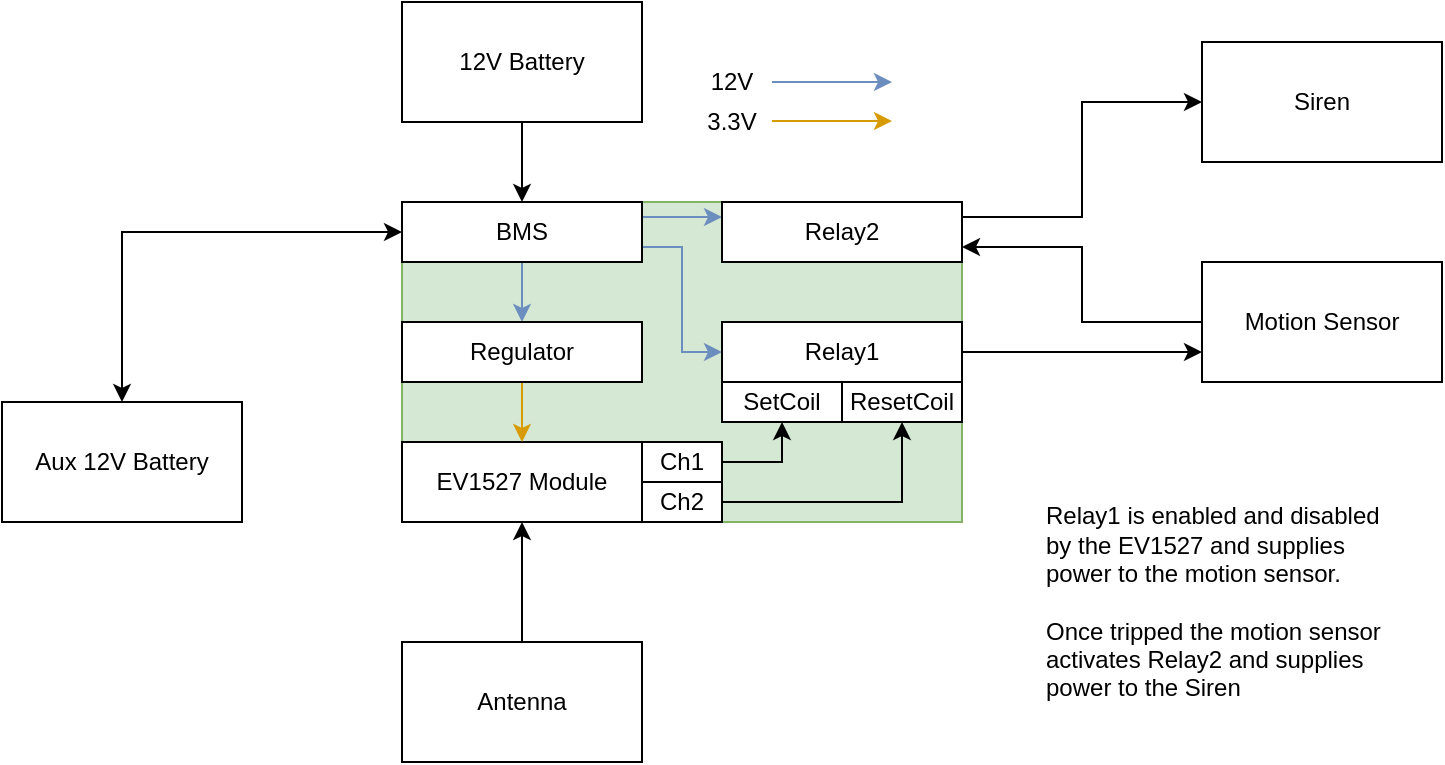 <mxfile version="13.8.2" type="github">
  <diagram id="VFYkWOyQrFgfCgSsyagO" name="Overview">
    <mxGraphModel dx="774" dy="548" grid="1" gridSize="10" guides="1" tooltips="1" connect="1" arrows="1" fold="1" page="1" pageScale="1" pageWidth="850" pageHeight="1100" math="0" shadow="0">
      <root>
        <mxCell id="0" />
        <mxCell id="1" parent="0" />
        <mxCell id="4uYYf8xD5izp8TEkNXEM-1" value="Siren" style="rounded=0;whiteSpace=wrap;html=1;" parent="1" vertex="1">
          <mxGeometry x="640" y="300" width="120" height="60" as="geometry" />
        </mxCell>
        <mxCell id="4uYYf8xD5izp8TEkNXEM-16" style="edgeStyle=orthogonalEdgeStyle;rounded=0;orthogonalLoop=1;jettySize=auto;html=1;exitX=0.5;exitY=1;exitDx=0;exitDy=0;entryX=0.5;entryY=0;entryDx=0;entryDy=0;startArrow=none;startFill=0;endArrow=classic;endFill=1;" parent="1" source="4uYYf8xD5izp8TEkNXEM-2" target="4uYYf8xD5izp8TEkNXEM-3" edge="1">
          <mxGeometry relative="1" as="geometry" />
        </mxCell>
        <mxCell id="4uYYf8xD5izp8TEkNXEM-2" value="12V Battery" style="rounded=0;whiteSpace=wrap;html=1;" parent="1" vertex="1">
          <mxGeometry x="240" y="280" width="120" height="60" as="geometry" />
        </mxCell>
        <mxCell id="4uYYf8xD5izp8TEkNXEM-4" value="Aux 12V Battery" style="rounded=0;whiteSpace=wrap;html=1;" parent="1" vertex="1">
          <mxGeometry x="40" y="480" width="120" height="60" as="geometry" />
        </mxCell>
        <mxCell id="4uYYf8xD5izp8TEkNXEM-7" value="" style="group" parent="1" vertex="1" connectable="0">
          <mxGeometry x="240" y="380" width="280" height="160" as="geometry" />
        </mxCell>
        <mxCell id="4uYYf8xD5izp8TEkNXEM-5" value="" style="rounded=0;whiteSpace=wrap;html=1;fillColor=#d5e8d4;strokeColor=#82b366;" parent="4uYYf8xD5izp8TEkNXEM-7" vertex="1">
          <mxGeometry width="280" height="160" as="geometry" />
        </mxCell>
        <mxCell id="4uYYf8xD5izp8TEkNXEM-23" style="edgeStyle=orthogonalEdgeStyle;rounded=0;orthogonalLoop=1;jettySize=auto;html=1;exitX=1;exitY=0.25;exitDx=0;exitDy=0;entryX=0;entryY=0.25;entryDx=0;entryDy=0;startArrow=none;startFill=0;endArrow=classic;endFill=1;fillColor=#dae8fc;strokeColor=#6c8ebf;" parent="4uYYf8xD5izp8TEkNXEM-7" source="4uYYf8xD5izp8TEkNXEM-3" target="4uYYf8xD5izp8TEkNXEM-10" edge="1">
          <mxGeometry relative="1" as="geometry" />
        </mxCell>
        <mxCell id="4uYYf8xD5izp8TEkNXEM-30" style="edgeStyle=orthogonalEdgeStyle;rounded=0;orthogonalLoop=1;jettySize=auto;html=1;exitX=0.5;exitY=1;exitDx=0;exitDy=0;entryX=0.5;entryY=0;entryDx=0;entryDy=0;startArrow=none;startFill=0;endArrow=classic;endFill=1;fillColor=#dae8fc;strokeColor=#6c8ebf;" parent="4uYYf8xD5izp8TEkNXEM-7" source="4uYYf8xD5izp8TEkNXEM-3" target="4uYYf8xD5izp8TEkNXEM-22" edge="1">
          <mxGeometry relative="1" as="geometry" />
        </mxCell>
        <mxCell id="mlb_XADay9Qaz1RmNeNb-6" style="edgeStyle=orthogonalEdgeStyle;rounded=0;orthogonalLoop=1;jettySize=auto;html=1;exitX=1;exitY=0.75;exitDx=0;exitDy=0;entryX=0;entryY=0.5;entryDx=0;entryDy=0;fillColor=#dae8fc;strokeColor=#6c8ebf;" edge="1" parent="4uYYf8xD5izp8TEkNXEM-7" source="4uYYf8xD5izp8TEkNXEM-3" target="4uYYf8xD5izp8TEkNXEM-8">
          <mxGeometry relative="1" as="geometry" />
        </mxCell>
        <mxCell id="4uYYf8xD5izp8TEkNXEM-3" value="BMS" style="rounded=0;whiteSpace=wrap;html=1;" parent="4uYYf8xD5izp8TEkNXEM-7" vertex="1">
          <mxGeometry width="120" height="30" as="geometry" />
        </mxCell>
        <mxCell id="4uYYf8xD5izp8TEkNXEM-8" value="Relay1" style="rounded=0;whiteSpace=wrap;html=1;" parent="4uYYf8xD5izp8TEkNXEM-7" vertex="1">
          <mxGeometry x="160" y="60" width="120" height="30" as="geometry" />
        </mxCell>
        <mxCell id="4uYYf8xD5izp8TEkNXEM-10" value="Relay2" style="rounded=0;whiteSpace=wrap;html=1;" parent="4uYYf8xD5izp8TEkNXEM-7" vertex="1">
          <mxGeometry x="160" width="120" height="30" as="geometry" />
        </mxCell>
        <mxCell id="4uYYf8xD5izp8TEkNXEM-32" style="edgeStyle=orthogonalEdgeStyle;rounded=0;orthogonalLoop=1;jettySize=auto;html=1;exitX=1;exitY=0.5;exitDx=0;exitDy=0;entryX=0.5;entryY=1;entryDx=0;entryDy=0;startArrow=none;startFill=0;endArrow=classic;endFill=1;" parent="4uYYf8xD5izp8TEkNXEM-7" source="mlb_XADay9Qaz1RmNeNb-1" target="mlb_XADay9Qaz1RmNeNb-3" edge="1">
          <mxGeometry relative="1" as="geometry" />
        </mxCell>
        <mxCell id="4uYYf8xD5izp8TEkNXEM-9" value="EV1527 Module" style="rounded=0;whiteSpace=wrap;html=1;" parent="4uYYf8xD5izp8TEkNXEM-7" vertex="1">
          <mxGeometry y="120" width="120" height="40" as="geometry" />
        </mxCell>
        <mxCell id="4uYYf8xD5izp8TEkNXEM-31" style="edgeStyle=orthogonalEdgeStyle;rounded=0;orthogonalLoop=1;jettySize=auto;html=1;exitX=0.5;exitY=1;exitDx=0;exitDy=0;entryX=0.5;entryY=0;entryDx=0;entryDy=0;startArrow=none;startFill=0;endArrow=classic;endFill=1;fillColor=#ffe6cc;strokeColor=#d79b00;" parent="4uYYf8xD5izp8TEkNXEM-7" source="4uYYf8xD5izp8TEkNXEM-22" target="4uYYf8xD5izp8TEkNXEM-9" edge="1">
          <mxGeometry relative="1" as="geometry" />
        </mxCell>
        <mxCell id="4uYYf8xD5izp8TEkNXEM-22" value="Regulator" style="rounded=0;whiteSpace=wrap;html=1;" parent="4uYYf8xD5izp8TEkNXEM-7" vertex="1">
          <mxGeometry y="60" width="120" height="30" as="geometry" />
        </mxCell>
        <mxCell id="mlb_XADay9Qaz1RmNeNb-1" value="Ch1" style="rounded=0;whiteSpace=wrap;html=1;" vertex="1" parent="4uYYf8xD5izp8TEkNXEM-7">
          <mxGeometry x="120" y="120" width="40" height="20" as="geometry" />
        </mxCell>
        <mxCell id="mlb_XADay9Qaz1RmNeNb-5" style="edgeStyle=orthogonalEdgeStyle;rounded=0;orthogonalLoop=1;jettySize=auto;html=1;exitX=1;exitY=0.5;exitDx=0;exitDy=0;entryX=0.5;entryY=1;entryDx=0;entryDy=0;" edge="1" parent="4uYYf8xD5izp8TEkNXEM-7" source="mlb_XADay9Qaz1RmNeNb-2" target="mlb_XADay9Qaz1RmNeNb-4">
          <mxGeometry relative="1" as="geometry" />
        </mxCell>
        <mxCell id="mlb_XADay9Qaz1RmNeNb-2" value="Ch2" style="rounded=0;whiteSpace=wrap;html=1;" vertex="1" parent="4uYYf8xD5izp8TEkNXEM-7">
          <mxGeometry x="120" y="140" width="40" height="20" as="geometry" />
        </mxCell>
        <mxCell id="mlb_XADay9Qaz1RmNeNb-3" value="SetCoil" style="rounded=0;whiteSpace=wrap;html=1;" vertex="1" parent="4uYYf8xD5izp8TEkNXEM-7">
          <mxGeometry x="160" y="90" width="60" height="20" as="geometry" />
        </mxCell>
        <mxCell id="mlb_XADay9Qaz1RmNeNb-4" value="ResetCoil" style="rounded=0;whiteSpace=wrap;html=1;" vertex="1" parent="4uYYf8xD5izp8TEkNXEM-7">
          <mxGeometry x="220" y="90" width="60" height="20" as="geometry" />
        </mxCell>
        <mxCell id="4uYYf8xD5izp8TEkNXEM-11" value="Antenna" style="rounded=0;whiteSpace=wrap;html=1;" parent="1" vertex="1">
          <mxGeometry x="240" y="600" width="120" height="60" as="geometry" />
        </mxCell>
        <mxCell id="4uYYf8xD5izp8TEkNXEM-13" style="edgeStyle=orthogonalEdgeStyle;rounded=0;orthogonalLoop=1;jettySize=auto;html=1;exitX=0.5;exitY=1;exitDx=0;exitDy=0;entryX=0.5;entryY=0;entryDx=0;entryDy=0;endArrow=none;endFill=0;startArrow=classic;startFill=1;" parent="1" source="4uYYf8xD5izp8TEkNXEM-9" target="4uYYf8xD5izp8TEkNXEM-11" edge="1">
          <mxGeometry relative="1" as="geometry" />
        </mxCell>
        <mxCell id="4uYYf8xD5izp8TEkNXEM-18" style="edgeStyle=orthogonalEdgeStyle;rounded=0;orthogonalLoop=1;jettySize=auto;html=1;exitX=0;exitY=0.5;exitDx=0;exitDy=0;entryX=1;entryY=0.75;entryDx=0;entryDy=0;startArrow=none;startFill=0;endArrow=classic;endFill=1;" parent="1" source="4uYYf8xD5izp8TEkNXEM-14" target="4uYYf8xD5izp8TEkNXEM-10" edge="1">
          <mxGeometry relative="1" as="geometry" />
        </mxCell>
        <mxCell id="4uYYf8xD5izp8TEkNXEM-14" value="Motion Sensor" style="rounded=0;whiteSpace=wrap;html=1;" parent="1" vertex="1">
          <mxGeometry x="640" y="410" width="120" height="60" as="geometry" />
        </mxCell>
        <mxCell id="4uYYf8xD5izp8TEkNXEM-17" style="edgeStyle=orthogonalEdgeStyle;rounded=0;orthogonalLoop=1;jettySize=auto;html=1;exitX=0;exitY=0.5;exitDx=0;exitDy=0;entryX=0.5;entryY=0;entryDx=0;entryDy=0;startArrow=classic;startFill=1;endArrow=classic;endFill=1;" parent="1" source="4uYYf8xD5izp8TEkNXEM-3" target="4uYYf8xD5izp8TEkNXEM-4" edge="1">
          <mxGeometry relative="1" as="geometry" />
        </mxCell>
        <mxCell id="4uYYf8xD5izp8TEkNXEM-19" style="edgeStyle=orthogonalEdgeStyle;rounded=0;orthogonalLoop=1;jettySize=auto;html=1;exitX=1;exitY=0.25;exitDx=0;exitDy=0;entryX=0;entryY=0.5;entryDx=0;entryDy=0;startArrow=none;startFill=0;endArrow=classic;endFill=1;" parent="1" source="4uYYf8xD5izp8TEkNXEM-10" target="4uYYf8xD5izp8TEkNXEM-1" edge="1">
          <mxGeometry relative="1" as="geometry" />
        </mxCell>
        <mxCell id="4uYYf8xD5izp8TEkNXEM-20" style="edgeStyle=orthogonalEdgeStyle;rounded=0;orthogonalLoop=1;jettySize=auto;html=1;exitX=1;exitY=0.5;exitDx=0;exitDy=0;entryX=0;entryY=0.75;entryDx=0;entryDy=0;startArrow=none;startFill=0;endArrow=classic;endFill=1;" parent="1" source="4uYYf8xD5izp8TEkNXEM-8" target="4uYYf8xD5izp8TEkNXEM-14" edge="1">
          <mxGeometry relative="1" as="geometry" />
        </mxCell>
        <mxCell id="4uYYf8xD5izp8TEkNXEM-21" value="Relay1 is enabled and disabled by the EV1527 and supplies power to the motion sensor.&lt;br&gt;&lt;br&gt;Once tripped the motion sensor activates Relay2 and supplies power to the Siren" style="text;html=1;strokeColor=none;fillColor=none;align=left;verticalAlign=middle;whiteSpace=wrap;rounded=0;" parent="1" vertex="1">
          <mxGeometry x="560" y="530" width="170" height="100" as="geometry" />
        </mxCell>
        <mxCell id="4uYYf8xD5izp8TEkNXEM-26" style="edgeStyle=orthogonalEdgeStyle;rounded=0;orthogonalLoop=1;jettySize=auto;html=1;exitX=1;exitY=0.25;exitDx=0;exitDy=0;entryX=0;entryY=0.25;entryDx=0;entryDy=0;startArrow=none;startFill=0;endArrow=classic;endFill=1;fillColor=#dae8fc;strokeColor=#6c8ebf;" parent="1" edge="1">
          <mxGeometry relative="1" as="geometry">
            <mxPoint x="425" y="320" as="sourcePoint" />
            <mxPoint x="485" y="320" as="targetPoint" />
          </mxGeometry>
        </mxCell>
        <mxCell id="4uYYf8xD5izp8TEkNXEM-27" style="edgeStyle=orthogonalEdgeStyle;rounded=0;orthogonalLoop=1;jettySize=auto;html=1;exitX=1;exitY=0.5;exitDx=0;exitDy=0;entryX=0;entryY=0.5;entryDx=0;entryDy=0;startArrow=none;startFill=0;endArrow=classic;endFill=1;fillColor=#ffe6cc;strokeColor=#d79b00;" parent="1" edge="1">
          <mxGeometry relative="1" as="geometry">
            <mxPoint x="425" y="339.52" as="sourcePoint" />
            <mxPoint x="485" y="339.52" as="targetPoint" />
          </mxGeometry>
        </mxCell>
        <mxCell id="4uYYf8xD5izp8TEkNXEM-28" value="12V" style="text;html=1;strokeColor=none;fillColor=none;align=center;verticalAlign=middle;whiteSpace=wrap;rounded=0;" parent="1" vertex="1">
          <mxGeometry x="385" y="310" width="40" height="20" as="geometry" />
        </mxCell>
        <mxCell id="4uYYf8xD5izp8TEkNXEM-29" value="3.3V" style="text;html=1;strokeColor=none;fillColor=none;align=center;verticalAlign=middle;whiteSpace=wrap;rounded=0;" parent="1" vertex="1">
          <mxGeometry x="385" y="330" width="40" height="20" as="geometry" />
        </mxCell>
      </root>
    </mxGraphModel>
  </diagram>
</mxfile>

